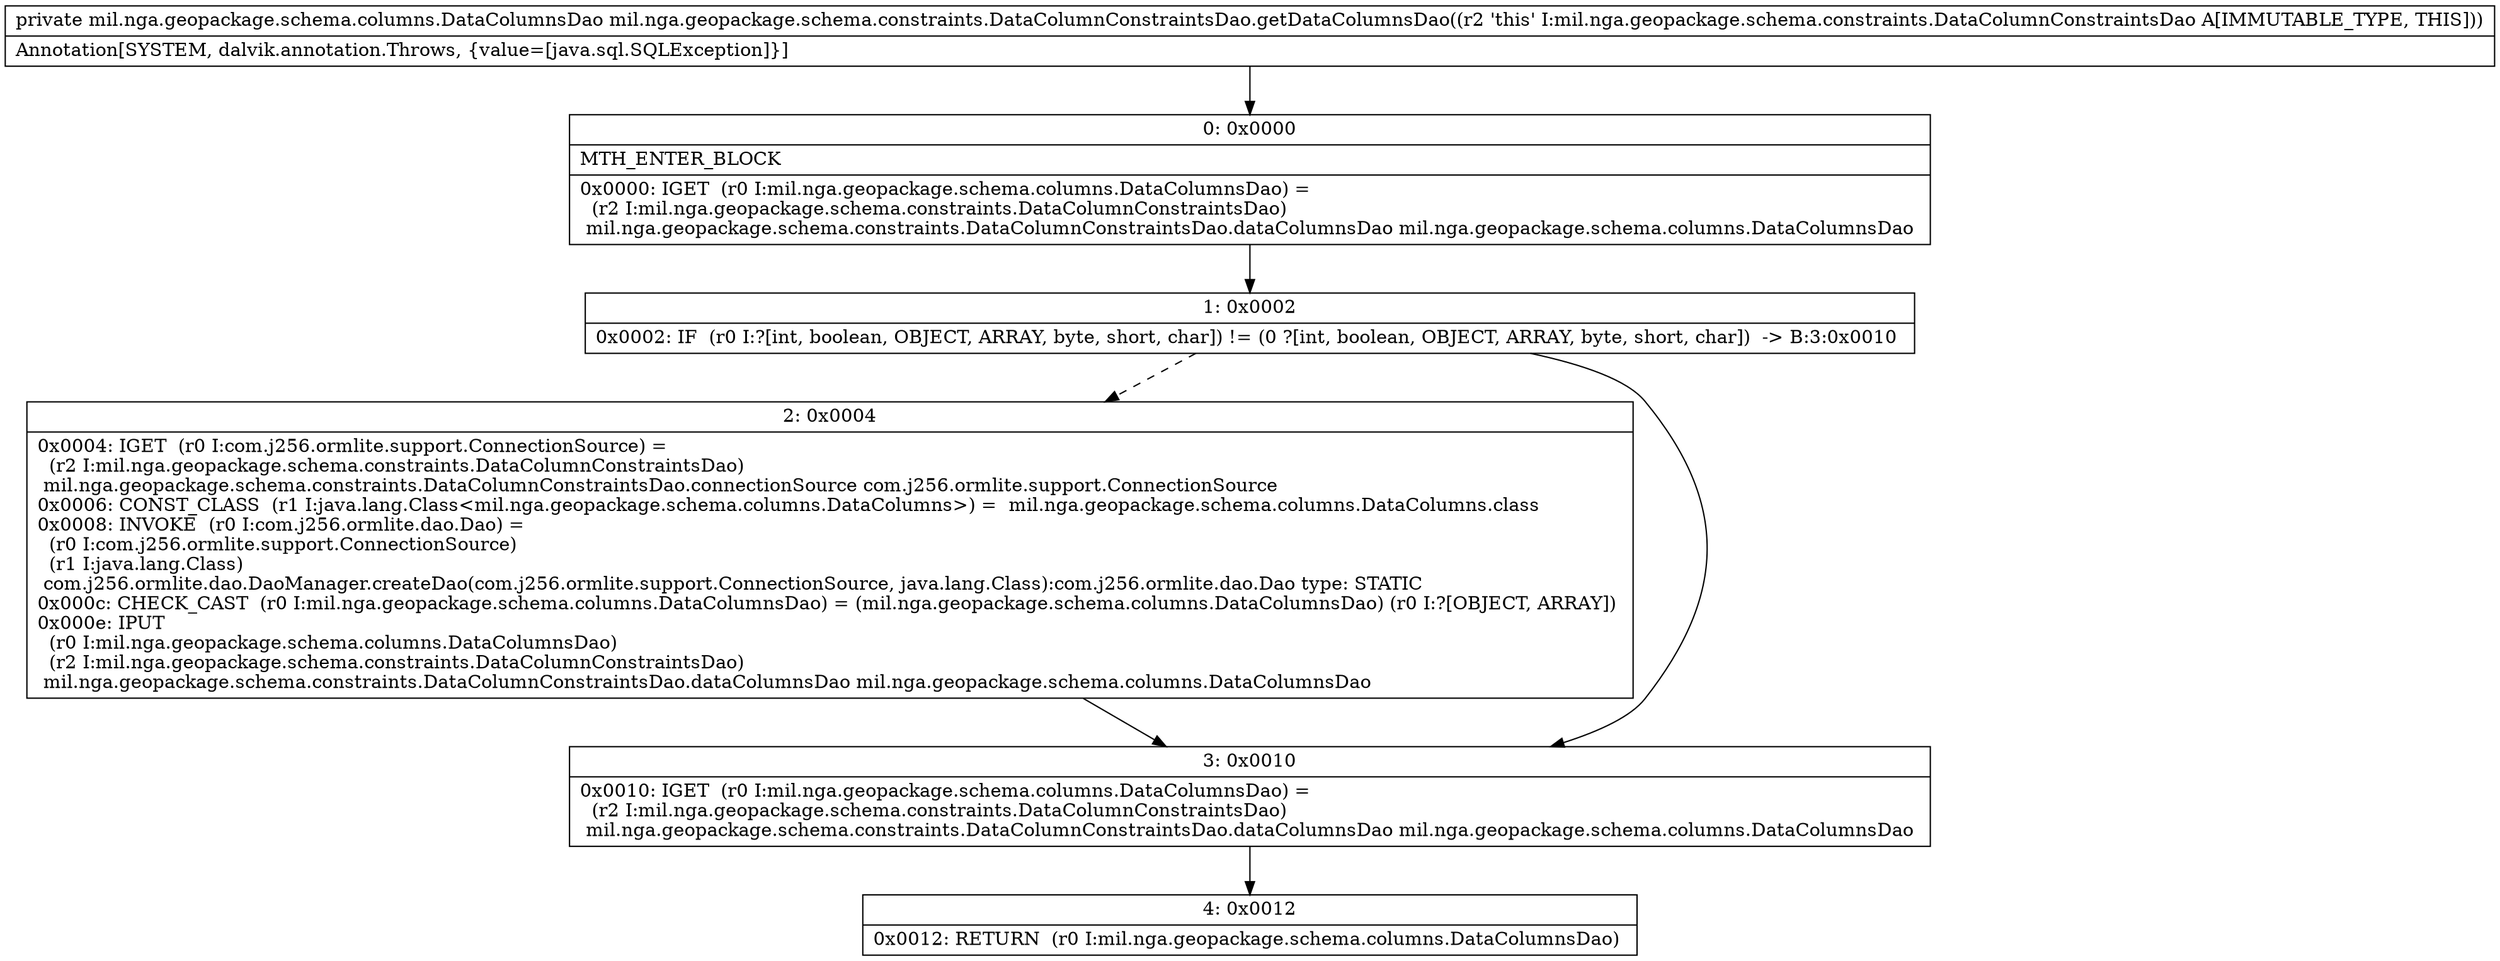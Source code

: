 digraph "CFG formil.nga.geopackage.schema.constraints.DataColumnConstraintsDao.getDataColumnsDao()Lmil\/nga\/geopackage\/schema\/columns\/DataColumnsDao;" {
Node_0 [shape=record,label="{0\:\ 0x0000|MTH_ENTER_BLOCK\l|0x0000: IGET  (r0 I:mil.nga.geopackage.schema.columns.DataColumnsDao) = \l  (r2 I:mil.nga.geopackage.schema.constraints.DataColumnConstraintsDao)\l mil.nga.geopackage.schema.constraints.DataColumnConstraintsDao.dataColumnsDao mil.nga.geopackage.schema.columns.DataColumnsDao \l}"];
Node_1 [shape=record,label="{1\:\ 0x0002|0x0002: IF  (r0 I:?[int, boolean, OBJECT, ARRAY, byte, short, char]) != (0 ?[int, boolean, OBJECT, ARRAY, byte, short, char])  \-\> B:3:0x0010 \l}"];
Node_2 [shape=record,label="{2\:\ 0x0004|0x0004: IGET  (r0 I:com.j256.ormlite.support.ConnectionSource) = \l  (r2 I:mil.nga.geopackage.schema.constraints.DataColumnConstraintsDao)\l mil.nga.geopackage.schema.constraints.DataColumnConstraintsDao.connectionSource com.j256.ormlite.support.ConnectionSource \l0x0006: CONST_CLASS  (r1 I:java.lang.Class\<mil.nga.geopackage.schema.columns.DataColumns\>) =  mil.nga.geopackage.schema.columns.DataColumns.class \l0x0008: INVOKE  (r0 I:com.j256.ormlite.dao.Dao) = \l  (r0 I:com.j256.ormlite.support.ConnectionSource)\l  (r1 I:java.lang.Class)\l com.j256.ormlite.dao.DaoManager.createDao(com.j256.ormlite.support.ConnectionSource, java.lang.Class):com.j256.ormlite.dao.Dao type: STATIC \l0x000c: CHECK_CAST  (r0 I:mil.nga.geopackage.schema.columns.DataColumnsDao) = (mil.nga.geopackage.schema.columns.DataColumnsDao) (r0 I:?[OBJECT, ARRAY]) \l0x000e: IPUT  \l  (r0 I:mil.nga.geopackage.schema.columns.DataColumnsDao)\l  (r2 I:mil.nga.geopackage.schema.constraints.DataColumnConstraintsDao)\l mil.nga.geopackage.schema.constraints.DataColumnConstraintsDao.dataColumnsDao mil.nga.geopackage.schema.columns.DataColumnsDao \l}"];
Node_3 [shape=record,label="{3\:\ 0x0010|0x0010: IGET  (r0 I:mil.nga.geopackage.schema.columns.DataColumnsDao) = \l  (r2 I:mil.nga.geopackage.schema.constraints.DataColumnConstraintsDao)\l mil.nga.geopackage.schema.constraints.DataColumnConstraintsDao.dataColumnsDao mil.nga.geopackage.schema.columns.DataColumnsDao \l}"];
Node_4 [shape=record,label="{4\:\ 0x0012|0x0012: RETURN  (r0 I:mil.nga.geopackage.schema.columns.DataColumnsDao) \l}"];
MethodNode[shape=record,label="{private mil.nga.geopackage.schema.columns.DataColumnsDao mil.nga.geopackage.schema.constraints.DataColumnConstraintsDao.getDataColumnsDao((r2 'this' I:mil.nga.geopackage.schema.constraints.DataColumnConstraintsDao A[IMMUTABLE_TYPE, THIS]))  | Annotation[SYSTEM, dalvik.annotation.Throws, \{value=[java.sql.SQLException]\}]\l}"];
MethodNode -> Node_0;
Node_0 -> Node_1;
Node_1 -> Node_2[style=dashed];
Node_1 -> Node_3;
Node_2 -> Node_3;
Node_3 -> Node_4;
}

